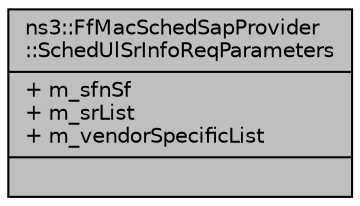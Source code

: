 digraph "ns3::FfMacSchedSapProvider::SchedUlSrInfoReqParameters"
{
  edge [fontname="Helvetica",fontsize="10",labelfontname="Helvetica",labelfontsize="10"];
  node [fontname="Helvetica",fontsize="10",shape=record];
  Node1 [label="{ns3::FfMacSchedSapProvider\l::SchedUlSrInfoReqParameters\n|+ m_sfnSf\l+ m_srList\l+ m_vendorSpecificList\l|}",height=0.2,width=0.4,color="black", fillcolor="grey75", style="filled", fontcolor="black"];
}
